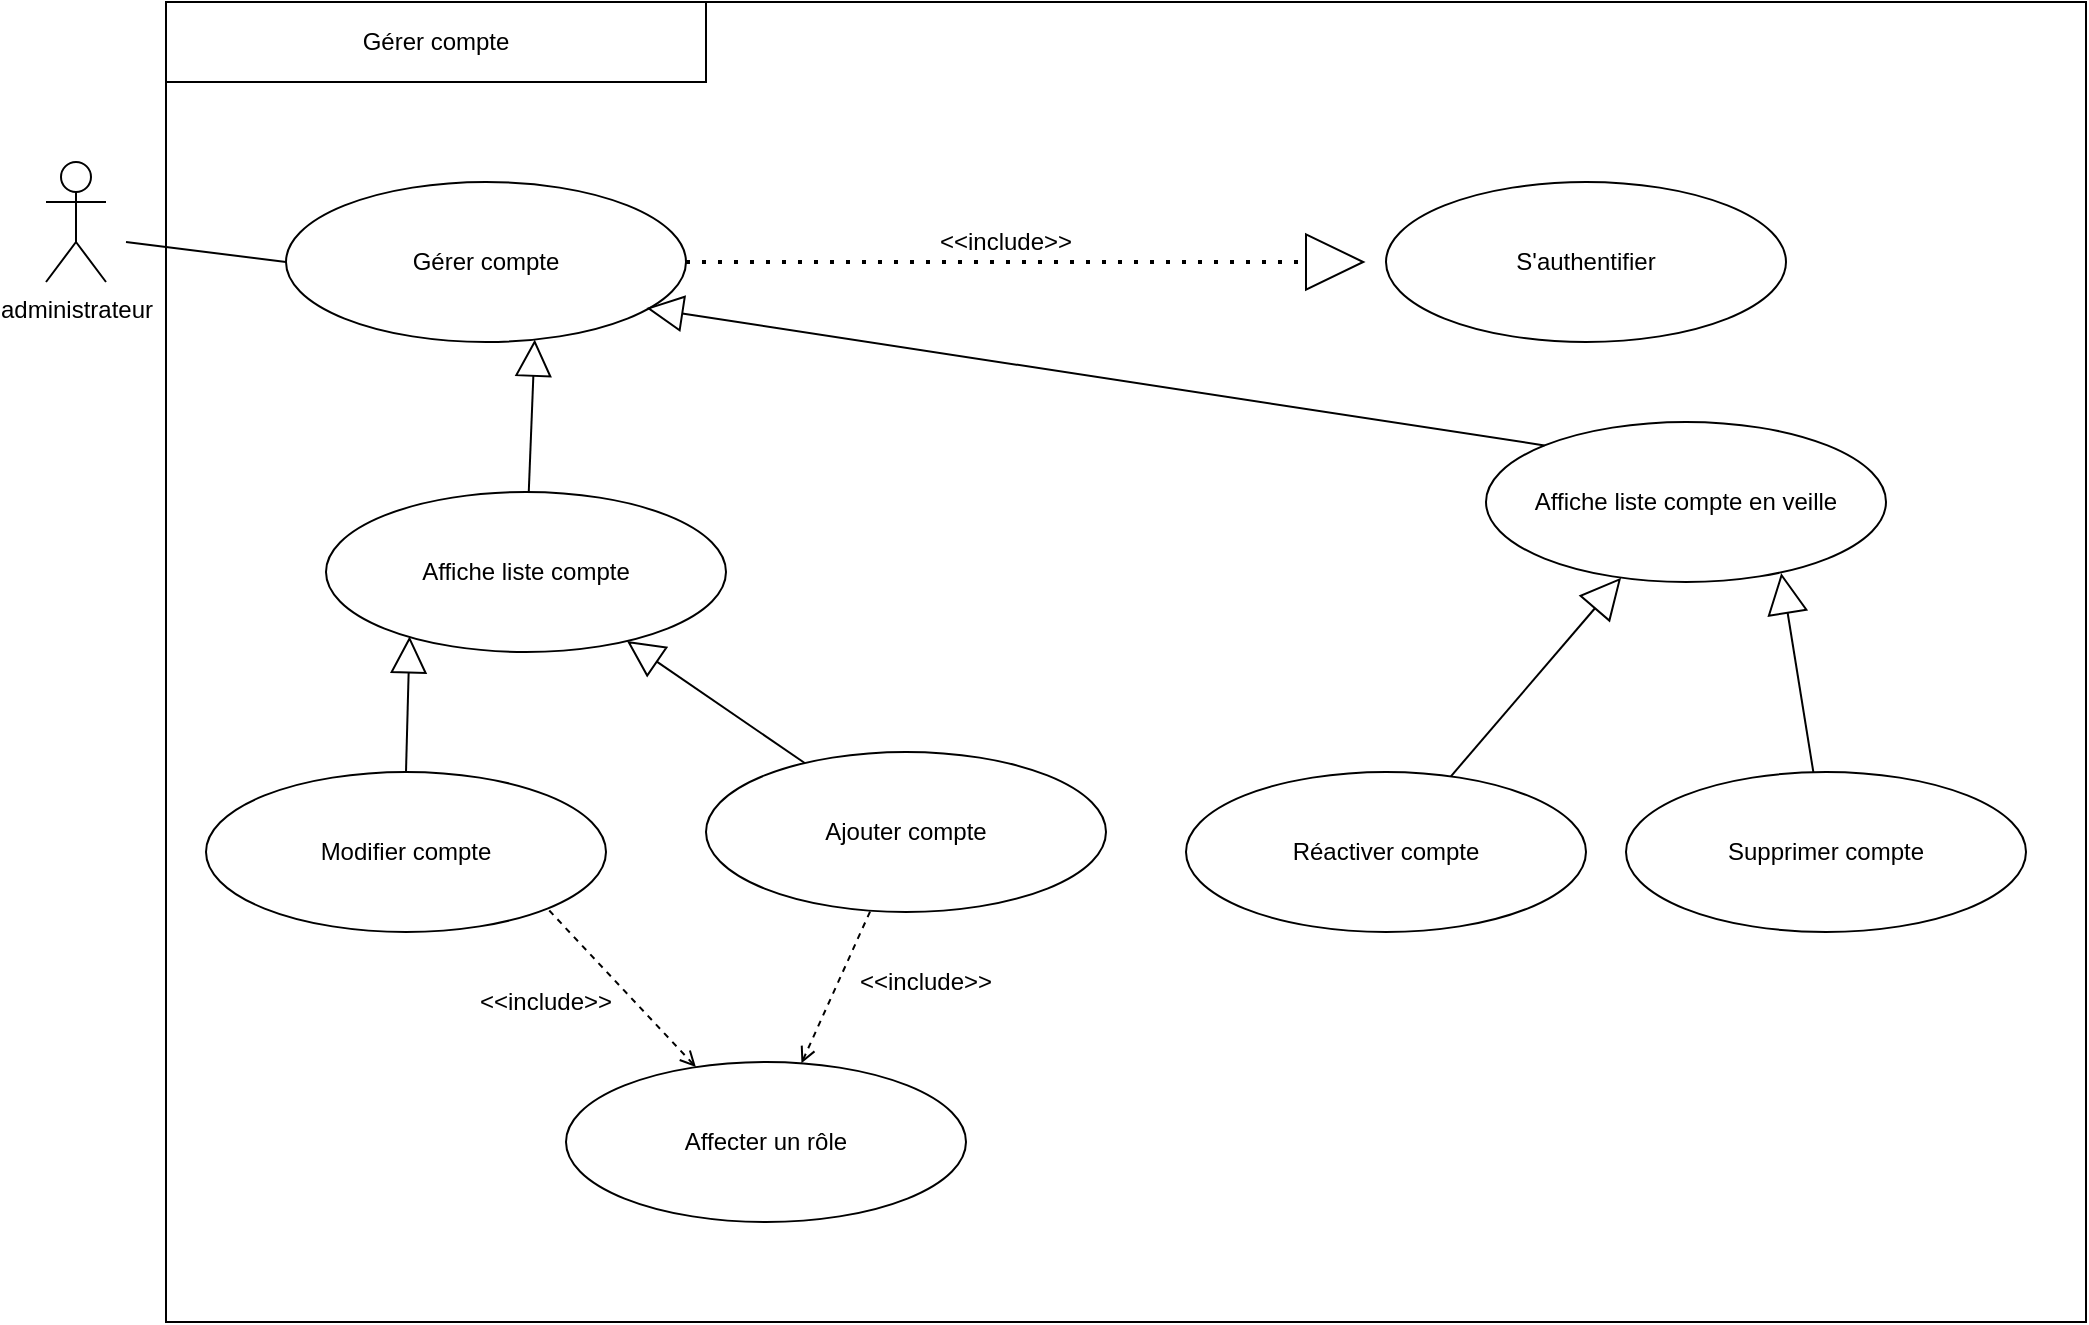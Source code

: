 <mxfile version="21.3.6" type="gitlab">
  <diagram name="Page-1" id="0QIcclAHsSgHyHEDI2JT">
    <mxGraphModel dx="1379" dy="788" grid="1" gridSize="10" guides="1" tooltips="1" connect="1" arrows="1" fold="1" page="1" pageScale="1" pageWidth="827" pageHeight="1169" math="0" shadow="0">
      <root>
        <mxCell id="0" />
        <mxCell id="1" parent="0" />
        <mxCell id="HLJ9wctepKvao4_o_syU-1" value="" style="rounded=0;whiteSpace=wrap;html=1;" vertex="1" parent="1">
          <mxGeometry x="90" y="130" width="960" height="660" as="geometry" />
        </mxCell>
        <mxCell id="HLJ9wctepKvao4_o_syU-4" value="Gérer compte" style="ellipse;whiteSpace=wrap;html=1;" vertex="1" parent="1">
          <mxGeometry x="150" y="220" width="200" height="80" as="geometry" />
        </mxCell>
        <mxCell id="HLJ9wctepKvao4_o_syU-5" value="" style="endArrow=none;html=1;rounded=0;entryX=0;entryY=0.5;entryDx=0;entryDy=0;" edge="1" parent="1" target="HLJ9wctepKvao4_o_syU-4">
          <mxGeometry width="50" height="50" relative="1" as="geometry">
            <mxPoint x="70" y="250" as="sourcePoint" />
            <mxPoint x="530" y="560" as="targetPoint" />
          </mxGeometry>
        </mxCell>
        <mxCell id="HLJ9wctepKvao4_o_syU-6" value="S&#39;authentifier" style="ellipse;whiteSpace=wrap;html=1;" vertex="1" parent="1">
          <mxGeometry x="700" y="220" width="200" height="80" as="geometry" />
        </mxCell>
        <mxCell id="HLJ9wctepKvao4_o_syU-18" value="" style="endArrow=none;dashed=1;html=1;dashPattern=1 3;strokeWidth=2;rounded=0;exitX=1;exitY=0.5;exitDx=0;exitDy=0;entryX=0;entryY=0.5;entryDx=0;entryDy=0;" edge="1" parent="1" source="HLJ9wctepKvao4_o_syU-4" target="HLJ9wctepKvao4_o_syU-19">
          <mxGeometry width="50" height="50" relative="1" as="geometry">
            <mxPoint x="480" y="500" as="sourcePoint" />
            <mxPoint x="530" y="450" as="targetPoint" />
          </mxGeometry>
        </mxCell>
        <mxCell id="HLJ9wctepKvao4_o_syU-19" value="" style="triangle;whiteSpace=wrap;html=1;rotation=0;" vertex="1" parent="1">
          <mxGeometry x="660" y="246.15" width="28.64" height="27.71" as="geometry" />
        </mxCell>
        <mxCell id="HLJ9wctepKvao4_o_syU-20" value="&amp;lt;&amp;lt;include&amp;gt;&amp;gt;" style="text;html=1;strokeColor=none;fillColor=none;align=center;verticalAlign=middle;whiteSpace=wrap;rounded=0;" vertex="1" parent="1">
          <mxGeometry x="490" y="240" width="40" height="20" as="geometry" />
        </mxCell>
        <mxCell id="HLJ9wctepKvao4_o_syU-25" value="Gérer compte" style="rounded=0;whiteSpace=wrap;html=1;" vertex="1" parent="1">
          <mxGeometry x="90" y="130" width="270" height="40" as="geometry" />
        </mxCell>
        <mxCell id="HLJ9wctepKvao4_o_syU-43" value="administrateur" style="shape=umlActor;verticalLabelPosition=bottom;verticalAlign=top;html=1;outlineConnect=0;" vertex="1" parent="1">
          <mxGeometry x="30" y="210" width="30" height="60" as="geometry" />
        </mxCell>
        <mxCell id="HLJ9wctepKvao4_o_syU-44" value="Affiche liste compte" style="ellipse;whiteSpace=wrap;html=1;" vertex="1" parent="1">
          <mxGeometry x="170" y="375" width="200" height="80" as="geometry" />
        </mxCell>
        <mxCell id="HLJ9wctepKvao4_o_syU-46" style="rounded=0;orthogonalLoop=1;jettySize=auto;html=1;endSize=16;endArrow=block;endFill=0;" edge="1" parent="1" source="HLJ9wctepKvao4_o_syU-64" target="HLJ9wctepKvao4_o_syU-44">
          <mxGeometry relative="1" as="geometry" />
        </mxCell>
        <mxCell id="HLJ9wctepKvao4_o_syU-62" style="rounded=0;orthogonalLoop=1;jettySize=auto;html=1;endArrow=block;endFill=0;endSize=18;" edge="1" parent="1" source="HLJ9wctepKvao4_o_syU-45" target="HLJ9wctepKvao4_o_syU-58">
          <mxGeometry relative="1" as="geometry" />
        </mxCell>
        <mxCell id="HLJ9wctepKvao4_o_syU-45" value="Réactiver compte" style="ellipse;whiteSpace=wrap;html=1;" vertex="1" parent="1">
          <mxGeometry x="600" y="515" width="200" height="80" as="geometry" />
        </mxCell>
        <mxCell id="HLJ9wctepKvao4_o_syU-47" style="rounded=0;orthogonalLoop=1;jettySize=auto;html=1;entryX=0.622;entryY=0.985;entryDx=0;entryDy=0;endSize=16;endArrow=block;endFill=0;entryPerimeter=0;" edge="1" parent="1" source="HLJ9wctepKvao4_o_syU-44" target="HLJ9wctepKvao4_o_syU-4">
          <mxGeometry relative="1" as="geometry">
            <mxPoint x="536" y="409" as="sourcePoint" />
            <mxPoint x="324" y="303" as="targetPoint" />
          </mxGeometry>
        </mxCell>
        <mxCell id="HLJ9wctepKvao4_o_syU-55" value="Modifier compte" style="ellipse;whiteSpace=wrap;html=1;" vertex="1" parent="1">
          <mxGeometry x="110" y="515" width="200" height="80" as="geometry" />
        </mxCell>
        <mxCell id="HLJ9wctepKvao4_o_syU-57" style="rounded=0;orthogonalLoop=1;jettySize=auto;html=1;entryX=0.209;entryY=0.902;entryDx=0;entryDy=0;endSize=16;endArrow=block;endFill=0;exitX=0.5;exitY=0;exitDx=0;exitDy=0;entryPerimeter=0;" edge="1" parent="1" source="HLJ9wctepKvao4_o_syU-55" target="HLJ9wctepKvao4_o_syU-44">
          <mxGeometry relative="1" as="geometry">
            <mxPoint x="250" y="410" as="sourcePoint" />
            <mxPoint x="249" y="310" as="targetPoint" />
          </mxGeometry>
        </mxCell>
        <mxCell id="HLJ9wctepKvao4_o_syU-58" value="Affiche liste compte en veille" style="ellipse;whiteSpace=wrap;html=1;" vertex="1" parent="1">
          <mxGeometry x="750" y="340" width="200" height="80" as="geometry" />
        </mxCell>
        <mxCell id="HLJ9wctepKvao4_o_syU-60" style="rounded=0;orthogonalLoop=1;jettySize=auto;html=1;entryX=0.901;entryY=0.788;entryDx=0;entryDy=0;endSize=16;endArrow=block;endFill=0;entryPerimeter=0;exitX=0;exitY=0;exitDx=0;exitDy=0;" edge="1" parent="1" source="HLJ9wctepKvao4_o_syU-58" target="HLJ9wctepKvao4_o_syU-4">
          <mxGeometry relative="1" as="geometry">
            <mxPoint x="281" y="385" as="sourcePoint" />
            <mxPoint x="284" y="309" as="targetPoint" />
          </mxGeometry>
        </mxCell>
        <mxCell id="HLJ9wctepKvao4_o_syU-63" style="rounded=0;orthogonalLoop=1;jettySize=auto;html=1;entryX=0.738;entryY=0.944;entryDx=0;entryDy=0;entryPerimeter=0;endArrow=block;endFill=0;endSize=18;" edge="1" parent="1" source="HLJ9wctepKvao4_o_syU-61" target="HLJ9wctepKvao4_o_syU-58">
          <mxGeometry relative="1" as="geometry" />
        </mxCell>
        <mxCell id="HLJ9wctepKvao4_o_syU-61" value="Supprimer compte" style="ellipse;whiteSpace=wrap;html=1;" vertex="1" parent="1">
          <mxGeometry x="820" y="515" width="200" height="80" as="geometry" />
        </mxCell>
        <mxCell id="HLJ9wctepKvao4_o_syU-64" value="Ajouter compte" style="ellipse;whiteSpace=wrap;html=1;" vertex="1" parent="1">
          <mxGeometry x="360" y="505" width="200" height="80" as="geometry" />
        </mxCell>
        <mxCell id="HLJ9wctepKvao4_o_syU-66" style="rounded=0;orthogonalLoop=1;jettySize=auto;html=1;dashed=1;endArrow=none;endFill=0;endSize=9;startArrow=open;startFill=0;" edge="1" parent="1" source="HLJ9wctepKvao4_o_syU-65" target="HLJ9wctepKvao4_o_syU-64">
          <mxGeometry relative="1" as="geometry" />
        </mxCell>
        <mxCell id="HLJ9wctepKvao4_o_syU-67" style="rounded=0;orthogonalLoop=1;jettySize=auto;html=1;entryX=1;entryY=1;entryDx=0;entryDy=0;dashed=1;endArrow=none;endFill=0;endSize=9;startArrow=open;startFill=0;" edge="1" parent="1" source="HLJ9wctepKvao4_o_syU-65" target="HLJ9wctepKvao4_o_syU-55">
          <mxGeometry relative="1" as="geometry" />
        </mxCell>
        <mxCell id="HLJ9wctepKvao4_o_syU-65" value="Affecter un rôle" style="ellipse;whiteSpace=wrap;html=1;" vertex="1" parent="1">
          <mxGeometry x="290" y="660" width="200" height="80" as="geometry" />
        </mxCell>
        <mxCell id="HLJ9wctepKvao4_o_syU-69" value="&amp;lt;&amp;lt;include&amp;gt;&amp;gt;" style="text;html=1;strokeColor=none;fillColor=none;align=center;verticalAlign=middle;whiteSpace=wrap;rounded=0;" vertex="1" parent="1">
          <mxGeometry x="260" y="620" width="40" height="20" as="geometry" />
        </mxCell>
        <mxCell id="HLJ9wctepKvao4_o_syU-71" value="&amp;lt;&amp;lt;include&amp;gt;&amp;gt;" style="text;html=1;strokeColor=none;fillColor=none;align=center;verticalAlign=middle;whiteSpace=wrap;rounded=0;" vertex="1" parent="1">
          <mxGeometry x="450" y="610" width="40" height="20" as="geometry" />
        </mxCell>
      </root>
    </mxGraphModel>
  </diagram>
</mxfile>

